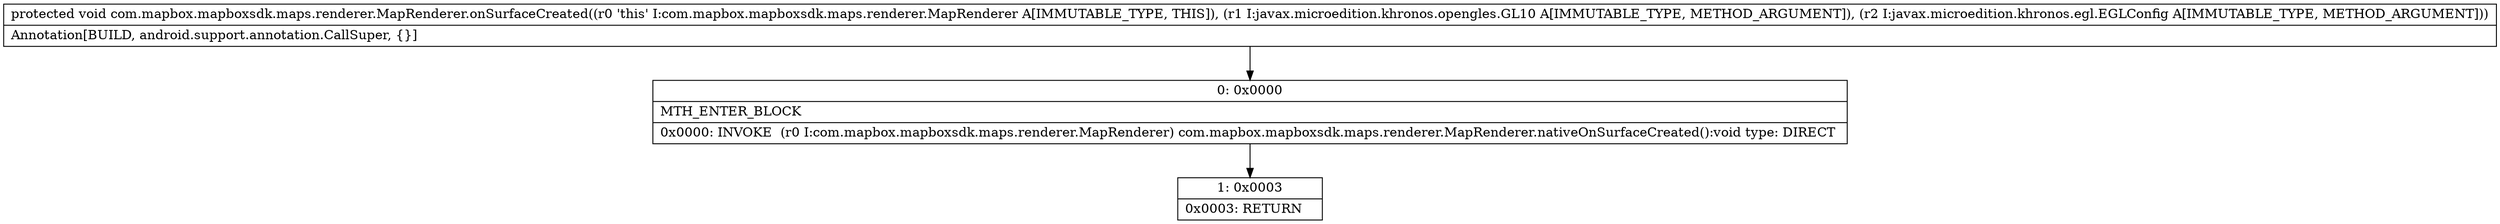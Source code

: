 digraph "CFG forcom.mapbox.mapboxsdk.maps.renderer.MapRenderer.onSurfaceCreated(Ljavax\/microedition\/khronos\/opengles\/GL10;Ljavax\/microedition\/khronos\/egl\/EGLConfig;)V" {
Node_0 [shape=record,label="{0\:\ 0x0000|MTH_ENTER_BLOCK\l|0x0000: INVOKE  (r0 I:com.mapbox.mapboxsdk.maps.renderer.MapRenderer) com.mapbox.mapboxsdk.maps.renderer.MapRenderer.nativeOnSurfaceCreated():void type: DIRECT \l}"];
Node_1 [shape=record,label="{1\:\ 0x0003|0x0003: RETURN   \l}"];
MethodNode[shape=record,label="{protected void com.mapbox.mapboxsdk.maps.renderer.MapRenderer.onSurfaceCreated((r0 'this' I:com.mapbox.mapboxsdk.maps.renderer.MapRenderer A[IMMUTABLE_TYPE, THIS]), (r1 I:javax.microedition.khronos.opengles.GL10 A[IMMUTABLE_TYPE, METHOD_ARGUMENT]), (r2 I:javax.microedition.khronos.egl.EGLConfig A[IMMUTABLE_TYPE, METHOD_ARGUMENT]))  | Annotation[BUILD, android.support.annotation.CallSuper, \{\}]\l}"];
MethodNode -> Node_0;
Node_0 -> Node_1;
}

